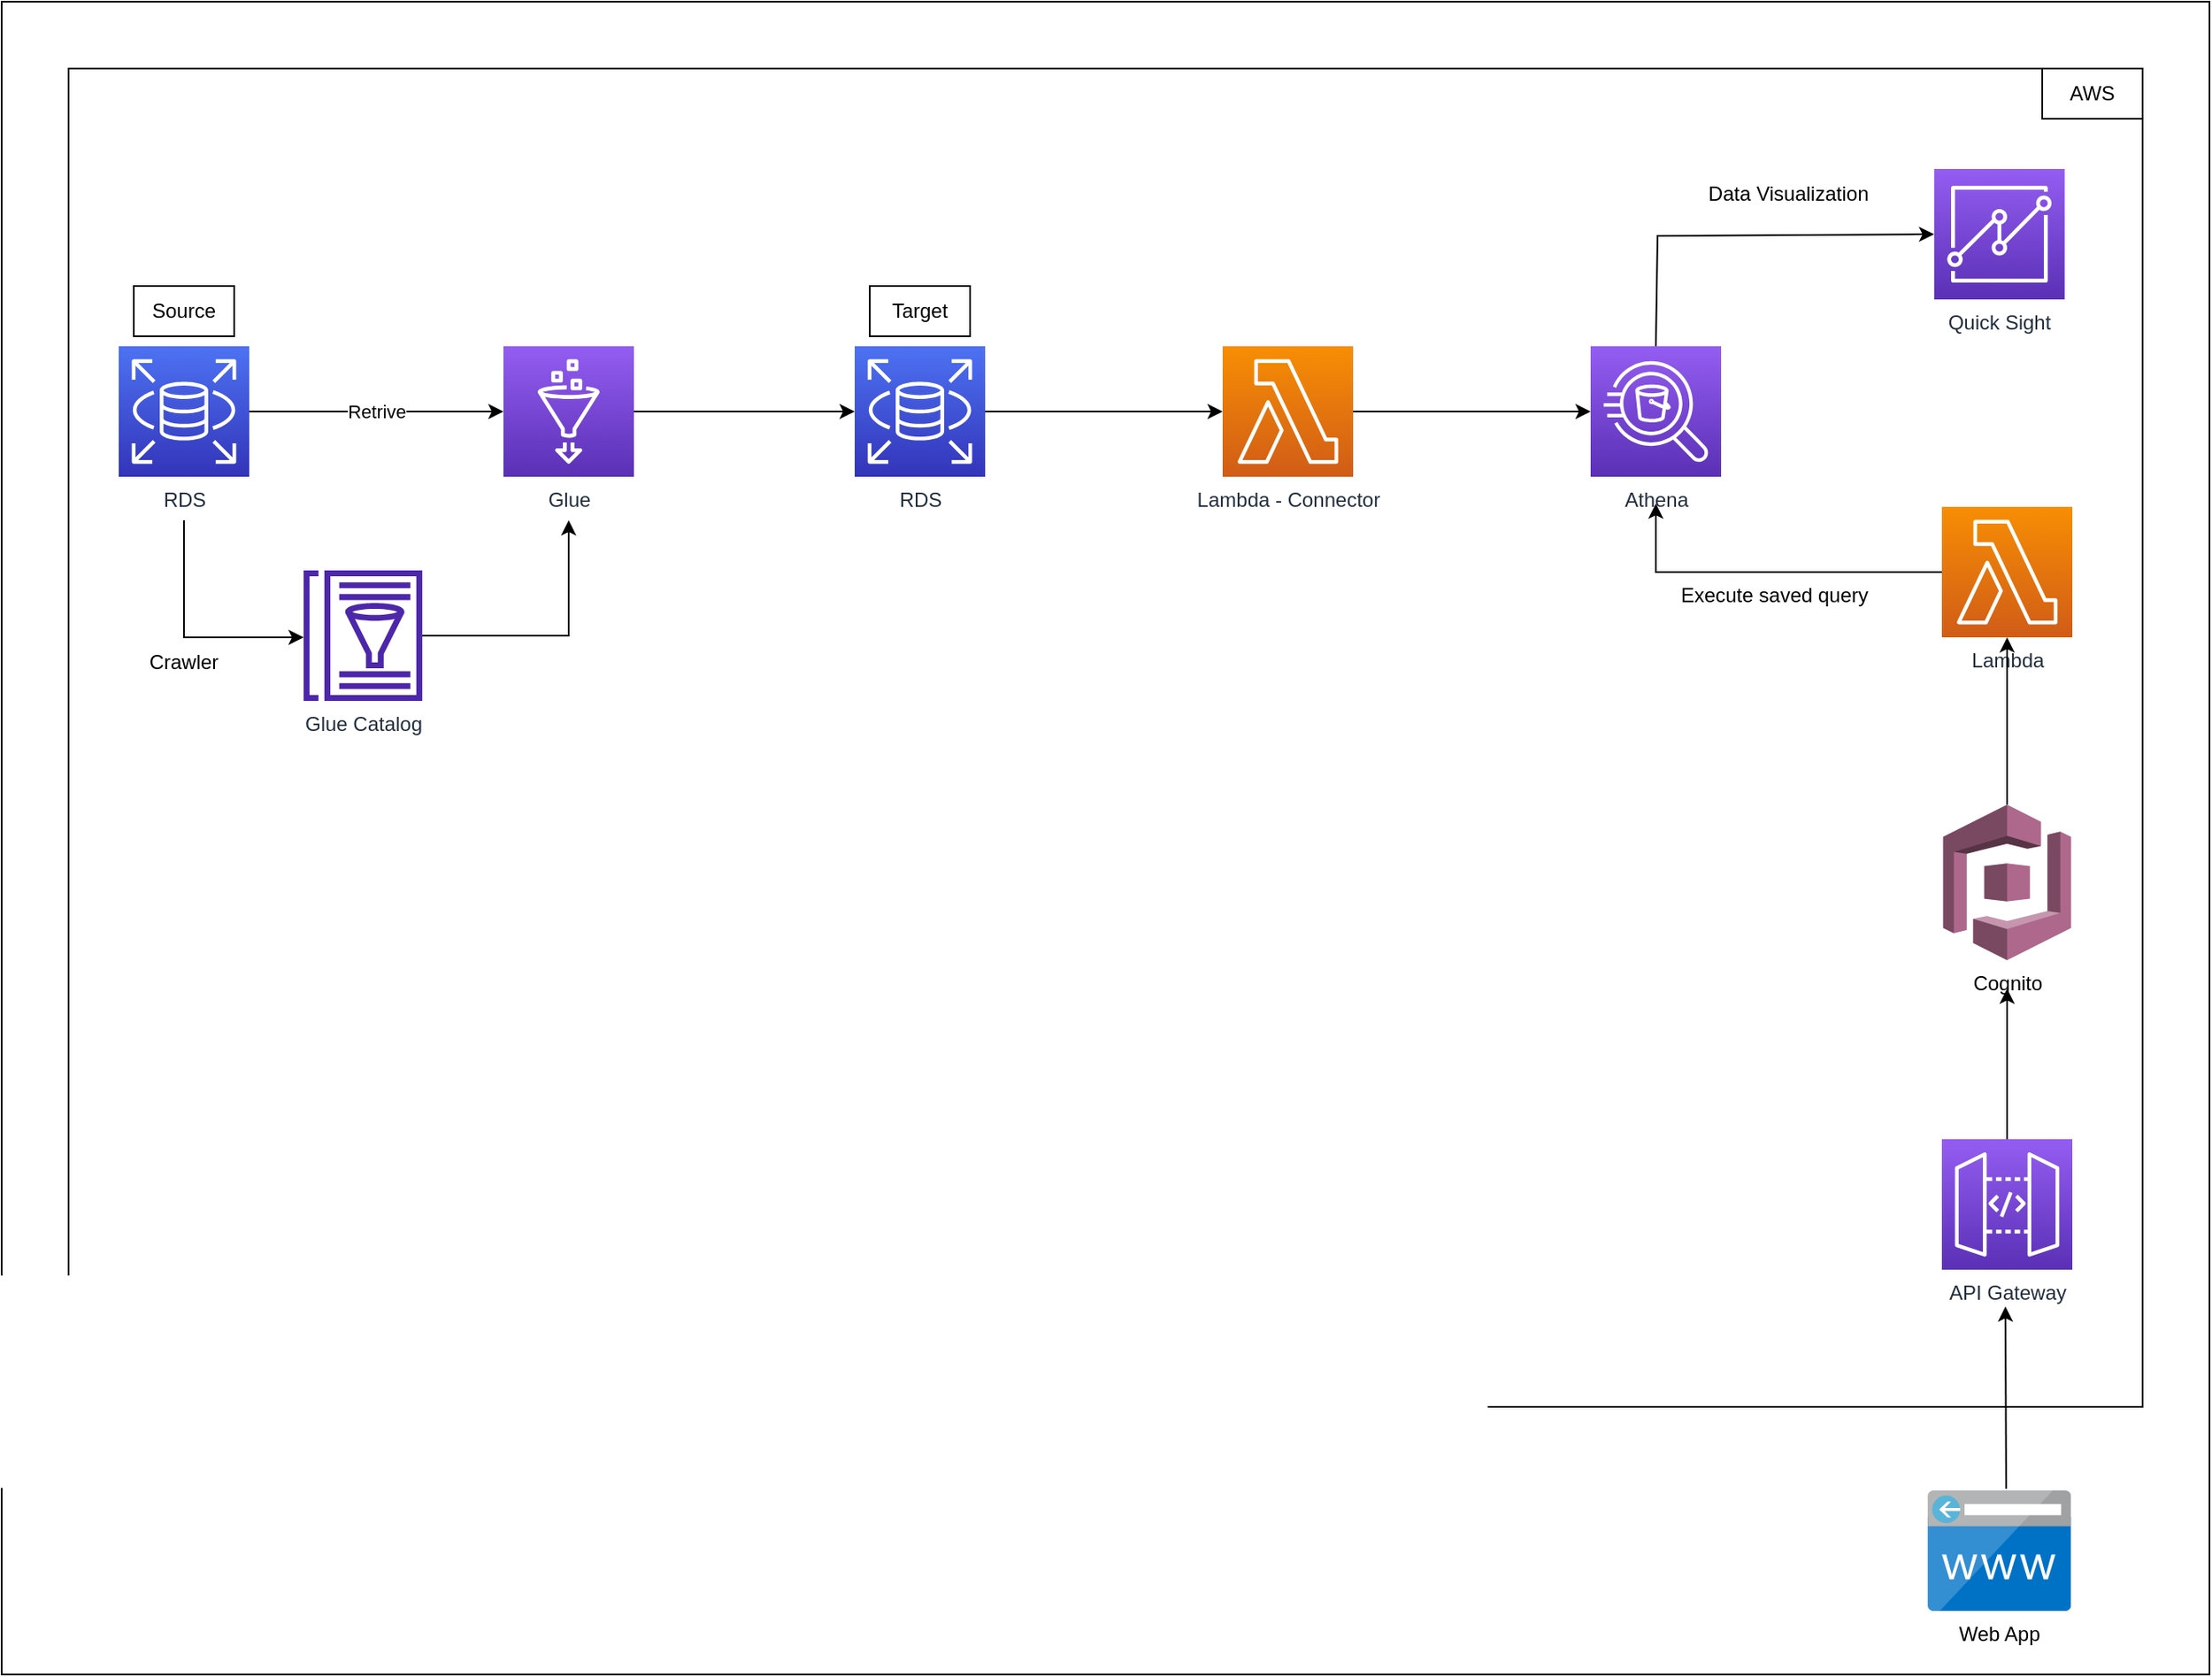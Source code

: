 <mxfile version="20.0.1" type="device"><diagram id="qYGxv2eYbPLapkJAhzTq" name="Page-1"><mxGraphModel dx="1426" dy="801" grid="1" gridSize="10" guides="1" tooltips="1" connect="1" arrows="1" fold="1" page="1" pageScale="1" pageWidth="850" pageHeight="1100" math="0" shadow="0"><root><mxCell id="0"/><mxCell id="1" parent="0"/><mxCell id="xrZXQM545vaTwy5JQeCH-31" value="" style="rounded=0;whiteSpace=wrap;html=1;strokeColor=default;" vertex="1" parent="1"><mxGeometry y="120" width="1320" height="1000" as="geometry"/></mxCell><mxCell id="xrZXQM545vaTwy5JQeCH-1" value="" style="rounded=0;whiteSpace=wrap;html=1;" vertex="1" parent="1"><mxGeometry x="40" y="160" width="1240" height="800" as="geometry"/></mxCell><mxCell id="xrZXQM545vaTwy5JQeCH-2" value="AWS" style="text;html=1;strokeColor=default;fillColor=none;align=center;verticalAlign=middle;whiteSpace=wrap;rounded=0;" vertex="1" parent="1"><mxGeometry x="1220" y="160" width="60" height="30" as="geometry"/></mxCell><mxCell id="xrZXQM545vaTwy5JQeCH-7" style="edgeStyle=orthogonalEdgeStyle;rounded=0;orthogonalLoop=1;jettySize=auto;html=1;" edge="1" parent="1" target="xrZXQM545vaTwy5JQeCH-5"><mxGeometry relative="1" as="geometry"><mxPoint x="109" y="430" as="sourcePoint"/><Array as="points"><mxPoint x="109" y="500"/></Array></mxGeometry></mxCell><mxCell id="xrZXQM545vaTwy5JQeCH-3" value="RDS" style="sketch=0;points=[[0,0,0],[0.25,0,0],[0.5,0,0],[0.75,0,0],[1,0,0],[0,1,0],[0.25,1,0],[0.5,1,0],[0.75,1,0],[1,1,0],[0,0.25,0],[0,0.5,0],[0,0.75,0],[1,0.25,0],[1,0.5,0],[1,0.75,0]];outlineConnect=0;fontColor=#232F3E;gradientColor=#4D72F3;gradientDirection=north;fillColor=#3334B9;strokeColor=#ffffff;dashed=0;verticalLabelPosition=bottom;verticalAlign=top;align=center;html=1;fontSize=12;fontStyle=0;aspect=fixed;shape=mxgraph.aws4.resourceIcon;resIcon=mxgraph.aws4.rds;" vertex="1" parent="1"><mxGeometry x="70" y="326" width="78" height="78" as="geometry"/></mxCell><mxCell id="xrZXQM545vaTwy5JQeCH-4" value="Glue" style="sketch=0;points=[[0,0,0],[0.25,0,0],[0.5,0,0],[0.75,0,0],[1,0,0],[0,1,0],[0.25,1,0],[0.5,1,0],[0.75,1,0],[1,1,0],[0,0.25,0],[0,0.5,0],[0,0.75,0],[1,0.25,0],[1,0.5,0],[1,0.75,0]];outlineConnect=0;fontColor=#232F3E;gradientColor=#945DF2;gradientDirection=north;fillColor=#5A30B5;strokeColor=#ffffff;dashed=0;verticalLabelPosition=bottom;verticalAlign=top;align=center;html=1;fontSize=12;fontStyle=0;aspect=fixed;shape=mxgraph.aws4.resourceIcon;resIcon=mxgraph.aws4.glue;" vertex="1" parent="1"><mxGeometry x="300" y="326" width="78" height="78" as="geometry"/></mxCell><mxCell id="xrZXQM545vaTwy5JQeCH-5" value="Glue Catalog" style="sketch=0;outlineConnect=0;fontColor=#232F3E;gradientColor=none;fillColor=#4D27AA;strokeColor=none;dashed=0;verticalLabelPosition=bottom;verticalAlign=top;align=center;html=1;fontSize=12;fontStyle=0;aspect=fixed;pointerEvents=1;shape=mxgraph.aws4.glue_data_catalog;" vertex="1" parent="1"><mxGeometry x="180" y="460" width="72" height="78" as="geometry"/></mxCell><mxCell id="xrZXQM545vaTwy5JQeCH-6" value="Retrive" style="endArrow=classic;html=1;rounded=0;exitX=1;exitY=0.5;exitDx=0;exitDy=0;exitPerimeter=0;" edge="1" parent="1" source="xrZXQM545vaTwy5JQeCH-3" target="xrZXQM545vaTwy5JQeCH-4"><mxGeometry width="50" height="50" relative="1" as="geometry"><mxPoint x="400" y="440" as="sourcePoint"/><mxPoint x="450" y="390" as="targetPoint"/></mxGeometry></mxCell><mxCell id="xrZXQM545vaTwy5JQeCH-8" value="" style="endArrow=classic;html=1;rounded=0;" edge="1" parent="1" source="xrZXQM545vaTwy5JQeCH-5"><mxGeometry width="50" height="50" relative="1" as="geometry"><mxPoint x="400" y="440" as="sourcePoint"/><mxPoint x="339" y="430" as="targetPoint"/><Array as="points"><mxPoint x="339" y="499"/></Array></mxGeometry></mxCell><mxCell id="xrZXQM545vaTwy5JQeCH-10" value="Crawler" style="text;html=1;strokeColor=none;fillColor=none;align=center;verticalAlign=middle;whiteSpace=wrap;rounded=0;" vertex="1" parent="1"><mxGeometry x="79" y="500" width="60" height="30" as="geometry"/></mxCell><mxCell id="xrZXQM545vaTwy5JQeCH-11" value="RDS" style="sketch=0;points=[[0,0,0],[0.25,0,0],[0.5,0,0],[0.75,0,0],[1,0,0],[0,1,0],[0.25,1,0],[0.5,1,0],[0.75,1,0],[1,1,0],[0,0.25,0],[0,0.5,0],[0,0.75,0],[1,0.25,0],[1,0.5,0],[1,0.75,0]];outlineConnect=0;fontColor=#232F3E;gradientColor=#4D72F3;gradientDirection=north;fillColor=#3334B9;strokeColor=#ffffff;dashed=0;verticalLabelPosition=bottom;verticalAlign=top;align=center;html=1;fontSize=12;fontStyle=0;aspect=fixed;shape=mxgraph.aws4.resourceIcon;resIcon=mxgraph.aws4.rds;" vertex="1" parent="1"><mxGeometry x="510" y="326" width="78" height="78" as="geometry"/></mxCell><mxCell id="xrZXQM545vaTwy5JQeCH-12" value="" style="endArrow=classic;html=1;rounded=0;entryX=0;entryY=0.5;entryDx=0;entryDy=0;entryPerimeter=0;" edge="1" parent="1" source="xrZXQM545vaTwy5JQeCH-4" target="xrZXQM545vaTwy5JQeCH-11"><mxGeometry width="50" height="50" relative="1" as="geometry"><mxPoint x="400" y="440" as="sourcePoint"/><mxPoint x="450" y="390" as="targetPoint"/></mxGeometry></mxCell><mxCell id="xrZXQM545vaTwy5JQeCH-13" value="Source" style="text;html=1;strokeColor=default;fillColor=none;align=center;verticalAlign=middle;whiteSpace=wrap;rounded=0;" vertex="1" parent="1"><mxGeometry x="79" y="290" width="60" height="30" as="geometry"/></mxCell><mxCell id="xrZXQM545vaTwy5JQeCH-14" value="Target" style="text;html=1;strokeColor=default;fillColor=none;align=center;verticalAlign=middle;whiteSpace=wrap;rounded=0;" vertex="1" parent="1"><mxGeometry x="519" y="290" width="60" height="30" as="geometry"/></mxCell><mxCell id="xrZXQM545vaTwy5JQeCH-15" value="Athena" style="sketch=0;points=[[0,0,0],[0.25,0,0],[0.5,0,0],[0.75,0,0],[1,0,0],[0,1,0],[0.25,1,0],[0.5,1,0],[0.75,1,0],[1,1,0],[0,0.25,0],[0,0.5,0],[0,0.75,0],[1,0.25,0],[1,0.5,0],[1,0.75,0]];outlineConnect=0;fontColor=#232F3E;gradientColor=#945DF2;gradientDirection=north;fillColor=#5A30B5;strokeColor=#ffffff;dashed=0;verticalLabelPosition=bottom;verticalAlign=top;align=center;html=1;fontSize=12;fontStyle=0;aspect=fixed;shape=mxgraph.aws4.resourceIcon;resIcon=mxgraph.aws4.athena;" vertex="1" parent="1"><mxGeometry x="950" y="326" width="78" height="78" as="geometry"/></mxCell><mxCell id="xrZXQM545vaTwy5JQeCH-16" value="Lambda - Connector" style="sketch=0;points=[[0,0,0],[0.25,0,0],[0.5,0,0],[0.75,0,0],[1,0,0],[0,1,0],[0.25,1,0],[0.5,1,0],[0.75,1,0],[1,1,0],[0,0.25,0],[0,0.5,0],[0,0.75,0],[1,0.25,0],[1,0.5,0],[1,0.75,0]];outlineConnect=0;fontColor=#232F3E;gradientColor=#F78E04;gradientDirection=north;fillColor=#D05C17;strokeColor=#ffffff;dashed=0;verticalLabelPosition=bottom;verticalAlign=top;align=center;html=1;fontSize=12;fontStyle=0;aspect=fixed;shape=mxgraph.aws4.resourceIcon;resIcon=mxgraph.aws4.lambda;" vertex="1" parent="1"><mxGeometry x="730" y="326" width="78" height="78" as="geometry"/></mxCell><mxCell id="xrZXQM545vaTwy5JQeCH-17" value="" style="endArrow=classic;html=1;rounded=0;entryX=0;entryY=0.5;entryDx=0;entryDy=0;entryPerimeter=0;exitX=1;exitY=0.5;exitDx=0;exitDy=0;exitPerimeter=0;" edge="1" parent="1" source="xrZXQM545vaTwy5JQeCH-11" target="xrZXQM545vaTwy5JQeCH-16"><mxGeometry width="50" height="50" relative="1" as="geometry"><mxPoint x="400" y="440" as="sourcePoint"/><mxPoint x="450" y="390" as="targetPoint"/></mxGeometry></mxCell><mxCell id="xrZXQM545vaTwy5JQeCH-18" value="" style="endArrow=classic;html=1;rounded=0;entryX=0;entryY=0.5;entryDx=0;entryDy=0;entryPerimeter=0;exitX=1;exitY=0.5;exitDx=0;exitDy=0;exitPerimeter=0;" edge="1" parent="1" source="xrZXQM545vaTwy5JQeCH-16" target="xrZXQM545vaTwy5JQeCH-15"><mxGeometry width="50" height="50" relative="1" as="geometry"><mxPoint x="400" y="440" as="sourcePoint"/><mxPoint x="450" y="390" as="targetPoint"/></mxGeometry></mxCell><mxCell id="xrZXQM545vaTwy5JQeCH-19" value="Lambda" style="sketch=0;points=[[0,0,0],[0.25,0,0],[0.5,0,0],[0.75,0,0],[1,0,0],[0,1,0],[0.25,1,0],[0.5,1,0],[0.75,1,0],[1,1,0],[0,0.25,0],[0,0.5,0],[0,0.75,0],[1,0.25,0],[1,0.5,0],[1,0.75,0]];outlineConnect=0;fontColor=#232F3E;gradientColor=#F78E04;gradientDirection=north;fillColor=#D05C17;strokeColor=#ffffff;dashed=0;verticalLabelPosition=bottom;verticalAlign=top;align=center;html=1;fontSize=12;fontStyle=0;aspect=fixed;shape=mxgraph.aws4.resourceIcon;resIcon=mxgraph.aws4.lambda;" vertex="1" parent="1"><mxGeometry x="1160" y="422" width="78" height="78" as="geometry"/></mxCell><mxCell id="xrZXQM545vaTwy5JQeCH-20" value="" style="endArrow=classic;html=1;rounded=0;exitX=0;exitY=0.5;exitDx=0;exitDy=0;exitPerimeter=0;" edge="1" parent="1" source="xrZXQM545vaTwy5JQeCH-19"><mxGeometry width="50" height="50" relative="1" as="geometry"><mxPoint x="710" y="480" as="sourcePoint"/><mxPoint x="989" y="420" as="targetPoint"/><Array as="points"><mxPoint x="989" y="461"/></Array></mxGeometry></mxCell><mxCell id="xrZXQM545vaTwy5JQeCH-22" value="Execute saved query" style="text;html=1;strokeColor=none;fillColor=none;align=center;verticalAlign=middle;whiteSpace=wrap;rounded=0;" vertex="1" parent="1"><mxGeometry x="990" y="460" width="140" height="30" as="geometry"/></mxCell><mxCell id="xrZXQM545vaTwy5JQeCH-23" value="Cognito" style="outlineConnect=0;dashed=0;verticalLabelPosition=bottom;verticalAlign=top;align=center;html=1;shape=mxgraph.aws3.cognito;fillColor=#AD688B;gradientColor=none;strokeColor=default;" vertex="1" parent="1"><mxGeometry x="1160.75" y="600" width="76.5" height="93" as="geometry"/></mxCell><mxCell id="xrZXQM545vaTwy5JQeCH-24" value="API Gateway" style="sketch=0;points=[[0,0,0],[0.25,0,0],[0.5,0,0],[0.75,0,0],[1,0,0],[0,1,0],[0.25,1,0],[0.5,1,0],[0.75,1,0],[1,1,0],[0,0.25,0],[0,0.5,0],[0,0.75,0],[1,0.25,0],[1,0.5,0],[1,0.75,0]];outlineConnect=0;fontColor=#232F3E;gradientColor=#945DF2;gradientDirection=north;fillColor=#5A30B5;strokeColor=#ffffff;dashed=0;verticalLabelPosition=bottom;verticalAlign=top;align=center;html=1;fontSize=12;fontStyle=0;aspect=fixed;shape=mxgraph.aws4.resourceIcon;resIcon=mxgraph.aws4.api_gateway;" vertex="1" parent="1"><mxGeometry x="1160" y="800" width="78" height="78" as="geometry"/></mxCell><mxCell id="xrZXQM545vaTwy5JQeCH-25" value="Web App" style="sketch=0;aspect=fixed;html=1;points=[];align=center;image;fontSize=12;image=img/lib/mscae/CustomDomain.svg;strokeColor=default;" vertex="1" parent="1"><mxGeometry x="1151.54" y="1010" width="85.71" height="72" as="geometry"/></mxCell><mxCell id="xrZXQM545vaTwy5JQeCH-26" value="" style="endArrow=classic;html=1;rounded=0;exitX=0.547;exitY=-0.014;exitDx=0;exitDy=0;exitPerimeter=0;" edge="1" parent="1" source="xrZXQM545vaTwy5JQeCH-25"><mxGeometry width="50" height="50" relative="1" as="geometry"><mxPoint x="660" y="830" as="sourcePoint"/><mxPoint x="1198" y="900" as="targetPoint"/></mxGeometry></mxCell><mxCell id="xrZXQM545vaTwy5JQeCH-27" value="" style="endArrow=classic;html=1;rounded=0;exitX=0.5;exitY=0;exitDx=0;exitDy=0;exitPerimeter=0;" edge="1" parent="1" source="xrZXQM545vaTwy5JQeCH-24"><mxGeometry width="50" height="50" relative="1" as="geometry"><mxPoint x="660" y="830" as="sourcePoint"/><mxPoint x="1199" y="710" as="targetPoint"/></mxGeometry></mxCell><mxCell id="xrZXQM545vaTwy5JQeCH-28" value="" style="endArrow=classic;html=1;rounded=0;exitX=0.5;exitY=0;exitDx=0;exitDy=0;exitPerimeter=0;" edge="1" parent="1" source="xrZXQM545vaTwy5JQeCH-23" target="xrZXQM545vaTwy5JQeCH-19"><mxGeometry width="50" height="50" relative="1" as="geometry"><mxPoint x="660" y="600" as="sourcePoint"/><mxPoint x="710" y="550" as="targetPoint"/></mxGeometry></mxCell><mxCell id="xrZXQM545vaTwy5JQeCH-30" value="" style="endArrow=classic;html=1;rounded=0;entryX=0;entryY=0.5;entryDx=0;entryDy=0;entryPerimeter=0;exitX=0.5;exitY=0;exitDx=0;exitDy=0;exitPerimeter=0;" edge="1" parent="1" source="xrZXQM545vaTwy5JQeCH-15"><mxGeometry width="50" height="50" relative="1" as="geometry"><mxPoint x="660" y="410" as="sourcePoint"/><mxPoint x="1155.39" y="259" as="targetPoint"/><Array as="points"><mxPoint x="990" y="260"/></Array></mxGeometry></mxCell><mxCell id="xrZXQM545vaTwy5JQeCH-32" value="Quick Sight" style="sketch=0;points=[[0,0,0],[0.25,0,0],[0.5,0,0],[0.75,0,0],[1,0,0],[0,1,0],[0.25,1,0],[0.5,1,0],[0.75,1,0],[1,1,0],[0,0.25,0],[0,0.5,0],[0,0.75,0],[1,0.25,0],[1,0.5,0],[1,0.75,0]];outlineConnect=0;fontColor=#232F3E;gradientColor=#945DF2;gradientDirection=north;fillColor=#5A30B5;strokeColor=#ffffff;dashed=0;verticalLabelPosition=bottom;verticalAlign=top;align=center;html=1;fontSize=12;fontStyle=0;aspect=fixed;shape=mxgraph.aws4.resourceIcon;resIcon=mxgraph.aws4.quicksight;" vertex="1" parent="1"><mxGeometry x="1155.4" y="220" width="78" height="78" as="geometry"/></mxCell><mxCell id="xrZXQM545vaTwy5JQeCH-33" value="Data Visualization&amp;nbsp;" style="text;html=1;strokeColor=none;fillColor=none;align=center;verticalAlign=middle;whiteSpace=wrap;rounded=0;" vertex="1" parent="1"><mxGeometry x="1000" y="220" width="140" height="30" as="geometry"/></mxCell></root></mxGraphModel></diagram></mxfile>